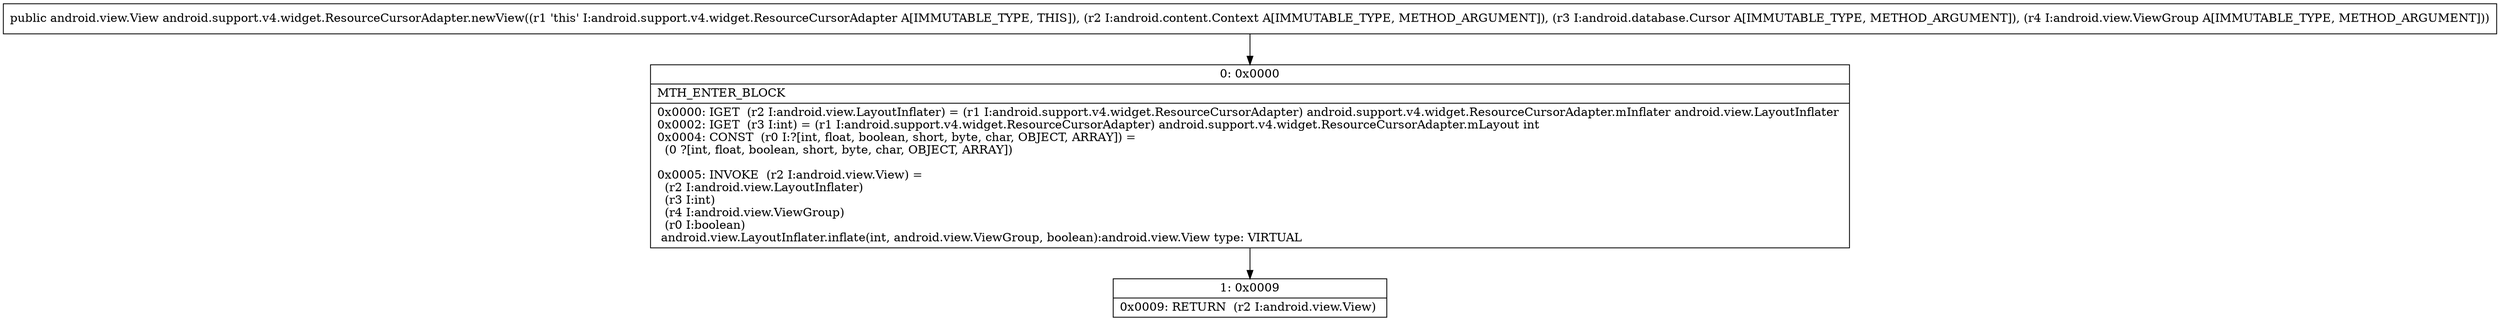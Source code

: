 digraph "CFG forandroid.support.v4.widget.ResourceCursorAdapter.newView(Landroid\/content\/Context;Landroid\/database\/Cursor;Landroid\/view\/ViewGroup;)Landroid\/view\/View;" {
Node_0 [shape=record,label="{0\:\ 0x0000|MTH_ENTER_BLOCK\l|0x0000: IGET  (r2 I:android.view.LayoutInflater) = (r1 I:android.support.v4.widget.ResourceCursorAdapter) android.support.v4.widget.ResourceCursorAdapter.mInflater android.view.LayoutInflater \l0x0002: IGET  (r3 I:int) = (r1 I:android.support.v4.widget.ResourceCursorAdapter) android.support.v4.widget.ResourceCursorAdapter.mLayout int \l0x0004: CONST  (r0 I:?[int, float, boolean, short, byte, char, OBJECT, ARRAY]) = \l  (0 ?[int, float, boolean, short, byte, char, OBJECT, ARRAY])\l \l0x0005: INVOKE  (r2 I:android.view.View) = \l  (r2 I:android.view.LayoutInflater)\l  (r3 I:int)\l  (r4 I:android.view.ViewGroup)\l  (r0 I:boolean)\l android.view.LayoutInflater.inflate(int, android.view.ViewGroup, boolean):android.view.View type: VIRTUAL \l}"];
Node_1 [shape=record,label="{1\:\ 0x0009|0x0009: RETURN  (r2 I:android.view.View) \l}"];
MethodNode[shape=record,label="{public android.view.View android.support.v4.widget.ResourceCursorAdapter.newView((r1 'this' I:android.support.v4.widget.ResourceCursorAdapter A[IMMUTABLE_TYPE, THIS]), (r2 I:android.content.Context A[IMMUTABLE_TYPE, METHOD_ARGUMENT]), (r3 I:android.database.Cursor A[IMMUTABLE_TYPE, METHOD_ARGUMENT]), (r4 I:android.view.ViewGroup A[IMMUTABLE_TYPE, METHOD_ARGUMENT])) }"];
MethodNode -> Node_0;
Node_0 -> Node_1;
}

